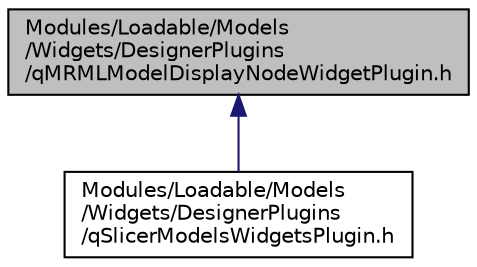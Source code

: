 digraph "Modules/Loadable/Models/Widgets/DesignerPlugins/qMRMLModelDisplayNodeWidgetPlugin.h"
{
  bgcolor="transparent";
  edge [fontname="Helvetica",fontsize="10",labelfontname="Helvetica",labelfontsize="10"];
  node [fontname="Helvetica",fontsize="10",shape=record];
  Node5 [label="Modules/Loadable/Models\l/Widgets/DesignerPlugins\l/qMRMLModelDisplayNodeWidgetPlugin.h",height=0.2,width=0.4,color="black", fillcolor="grey75", style="filled", fontcolor="black"];
  Node5 -> Node6 [dir="back",color="midnightblue",fontsize="10",style="solid",fontname="Helvetica"];
  Node6 [label="Modules/Loadable/Models\l/Widgets/DesignerPlugins\l/qSlicerModelsWidgetsPlugin.h",height=0.2,width=0.4,color="black",URL="$qSlicerModelsWidgetsPlugin_8h.html"];
}
